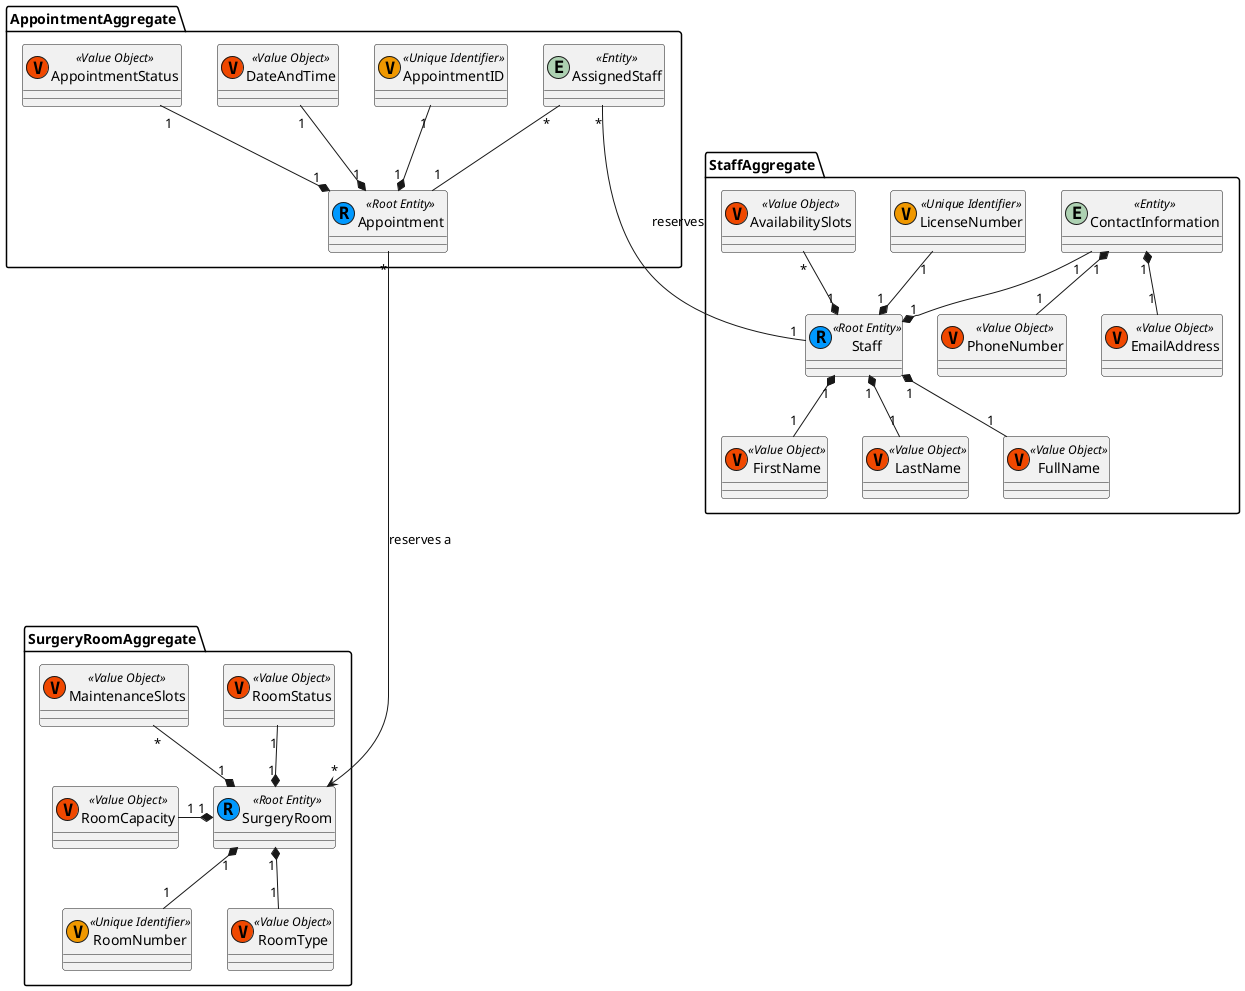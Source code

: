 @startuml
'https://plantuml.com/sequence-diagram

Package SurgeryRoomAggregate {
	Entity SurgeryRoom <<(R,#0099FF) Root Entity>>{}

	Class RoomNumber  <<(V,#f09800) Unique Identifier>> {}
	Class RoomType <<(V,#f04800) Value Object>> {}
	Class RoomCapacity <<(V,#f04800) Value Object>> {}
	Class RoomStatus <<(V,#f04800) Value Object>> {}
	Class MaintenanceSlots <<(V,#f04800) Value Object>> {}
}

RoomNumber "1" -up-* "1" SurgeryRoom
RoomType "1" -up-* "1" SurgeryRoom
RoomCapacity "1" -right-* "1" SurgeryRoom
RoomStatus "1" --* "1" SurgeryRoom
MaintenanceSlots "*" --* "1" SurgeryRoom

Package AppointmentAggregate {
	Entity Appointment <<(R,#0099FF) Root Entity>>{}

	Class AppointmentID <<(V,#f09800) Unique Identifier>> {}
	Class DateAndTime <<(V,#f04800) Value Object>> {}
	Class AppointmentStatus <<(V,#f04800) Value Object>> {}
	Entity AssignedStaff <<Entity>>{}

	AssignedStaff "*" -- "1" Appointment 
	DateAndTime "1" --* "1" Appointment
}

AppointmentID "1" --* "1" Appointment
AppointmentStatus "1" --* "1" Appointment
Appointment "*" ------> "*" SurgeryRoom : reserves a

Package StaffAggregate {
	Entity Staff <<(R,#0099FF) Root Entity>>{}

	Class AvailabilitySlots <<(V,#f04800) Value Object>> {}
	Class LicenseNumber <<(V,#f09800) Unique Identifier>> {}


	Entity ContactInformation <<Entity>> {}

	Class FirstName <<(V,#f04800) Value Object>> {}
	Class LastName <<(V,#f04800) Value Object>> {}
	Class FullName <<(V,#f04800) Value Object>> {}
	Class EmailAddress <<(V,#f04800) Value Object>> {}
	Class PhoneNumber <<(V,#f04800) Value Object>> {}

	ContactInformation "1" *-- "1" EmailAddress
	ContactInformation "1" *-- "1" PhoneNumber

	FirstName "1" -up-* "1" Staff
	LastName "1" -up-* "1" Staff
	FullName "1" -up-* "1" Staff
	ContactInformation "1" --* "1" Staff
	AvailabilitySlots "*" --* "1" Staff
	LicenseNumber "1" --* "1" Staff
}

AssignedStaff "*" --- "1" Staff : reserves

@enduml